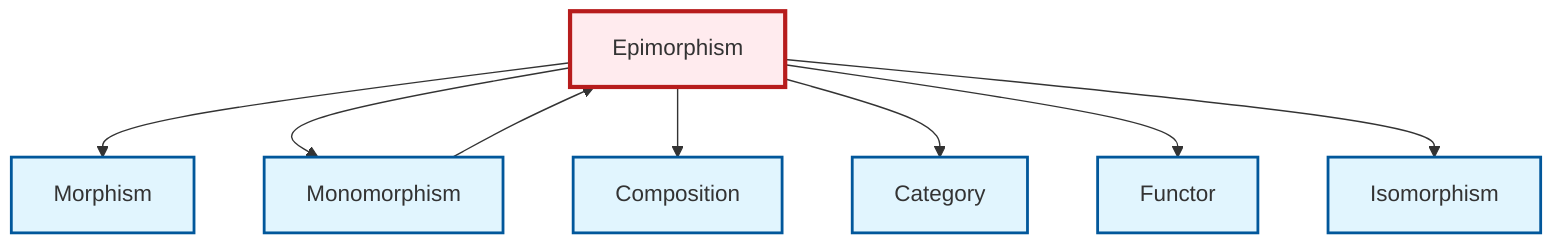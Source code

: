 graph TD
    classDef definition fill:#e1f5fe,stroke:#01579b,stroke-width:2px
    classDef theorem fill:#f3e5f5,stroke:#4a148c,stroke-width:2px
    classDef axiom fill:#fff3e0,stroke:#e65100,stroke-width:2px
    classDef example fill:#e8f5e9,stroke:#1b5e20,stroke-width:2px
    classDef current fill:#ffebee,stroke:#b71c1c,stroke-width:3px
    def-composition["Composition"]:::definition
    def-isomorphism["Isomorphism"]:::definition
    def-morphism["Morphism"]:::definition
    def-category["Category"]:::definition
    def-epimorphism["Epimorphism"]:::definition
    def-monomorphism["Monomorphism"]:::definition
    def-functor["Functor"]:::definition
    def-epimorphism --> def-morphism
    def-epimorphism --> def-monomorphism
    def-epimorphism --> def-composition
    def-monomorphism --> def-epimorphism
    def-epimorphism --> def-category
    def-epimorphism --> def-functor
    def-epimorphism --> def-isomorphism
    class def-epimorphism current